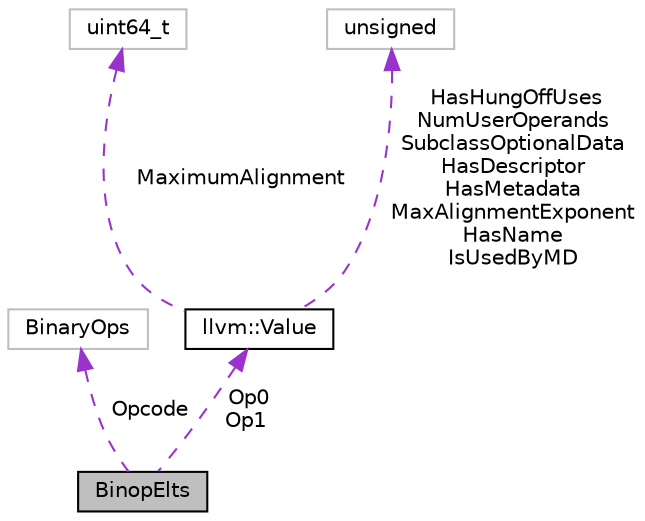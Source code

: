 digraph "BinopElts"
{
 // LATEX_PDF_SIZE
  bgcolor="transparent";
  edge [fontname="Helvetica",fontsize="10",labelfontname="Helvetica",labelfontsize="10"];
  node [fontname="Helvetica",fontsize="10",shape=record];
  Node1 [label="BinopElts",height=0.2,width=0.4,color="black", fillcolor="grey75", style="filled", fontcolor="black",tooltip="These are the ingredients in an alternate form binary operator as described below."];
  Node2 -> Node1 [dir="back",color="darkorchid3",fontsize="10",style="dashed",label=" Opcode" ,fontname="Helvetica"];
  Node2 [label="BinaryOps",height=0.2,width=0.4,color="grey75",tooltip=" "];
  Node3 -> Node1 [dir="back",color="darkorchid3",fontsize="10",style="dashed",label=" Op0\nOp1" ,fontname="Helvetica"];
  Node3 [label="llvm::Value",height=0.2,width=0.4,color="black",URL="$classllvm_1_1Value.html",tooltip="LLVM Value Representation."];
  Node4 -> Node3 [dir="back",color="darkorchid3",fontsize="10",style="dashed",label=" MaximumAlignment" ,fontname="Helvetica"];
  Node4 [label="uint64_t",height=0.2,width=0.4,color="grey75",tooltip=" "];
  Node5 -> Node3 [dir="back",color="darkorchid3",fontsize="10",style="dashed",label=" HasHungOffUses\nNumUserOperands\nSubclassOptionalData\nHasDescriptor\nHasMetadata\nMaxAlignmentExponent\nHasName\nIsUsedByMD" ,fontname="Helvetica"];
  Node5 [label="unsigned",height=0.2,width=0.4,color="grey75",tooltip=" "];
}
